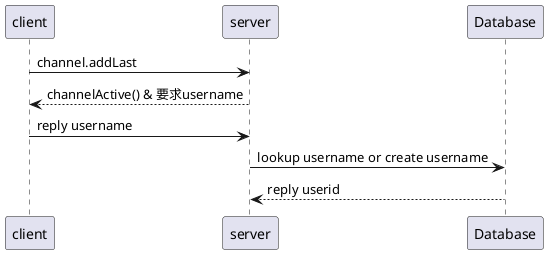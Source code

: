 @startuml




client -> server: channel.addLast
server --> client: channelActive() & 要求username
client -> server: reply username
server -> Database:lookup username or create username
Database --> server :reply userid 

@enduml

